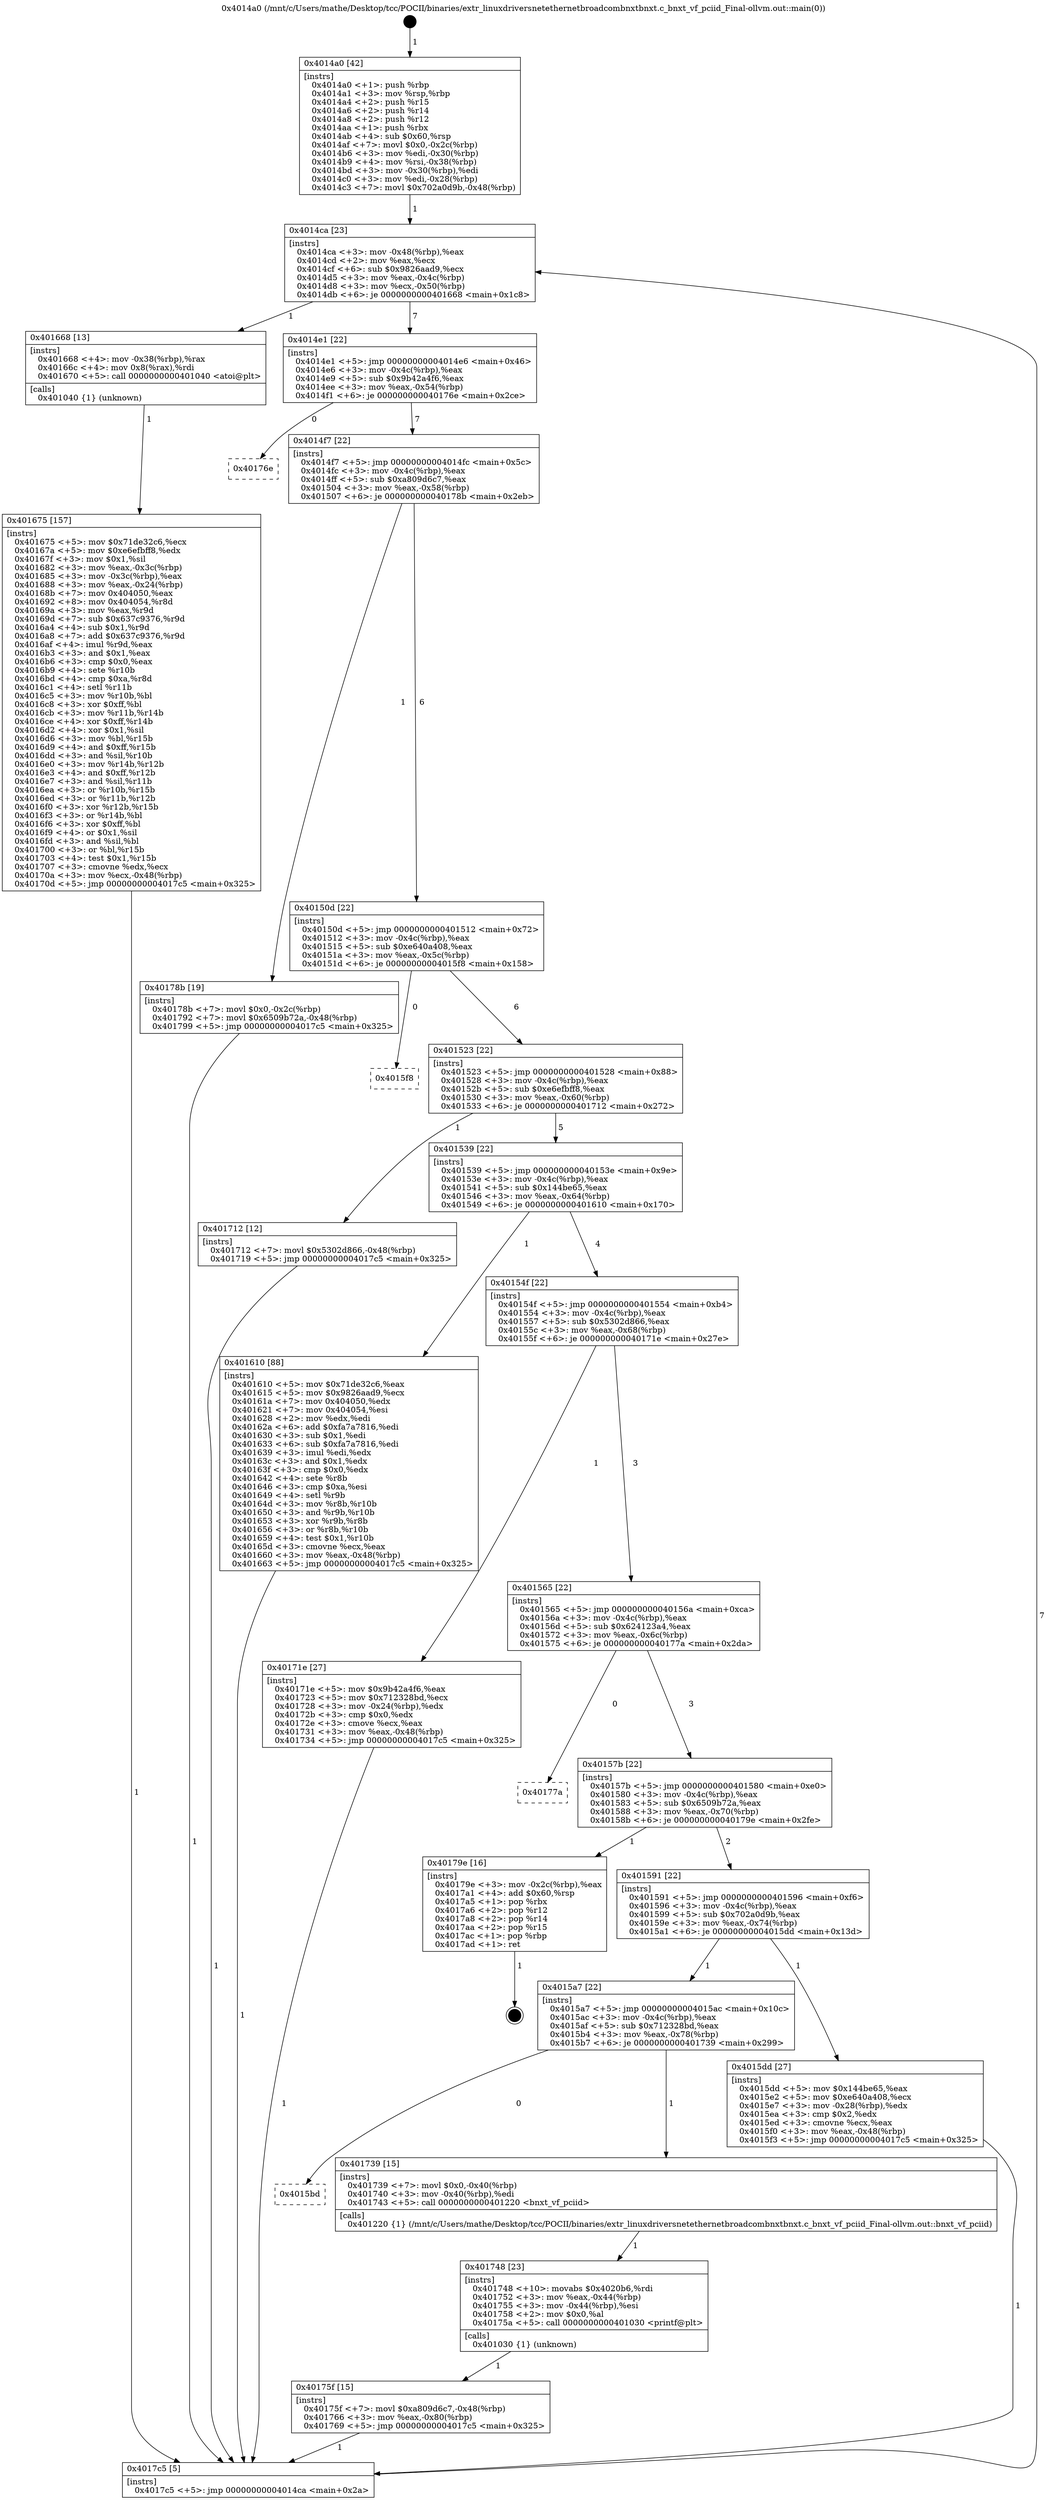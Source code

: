 digraph "0x4014a0" {
  label = "0x4014a0 (/mnt/c/Users/mathe/Desktop/tcc/POCII/binaries/extr_linuxdriversnetethernetbroadcombnxtbnxt.c_bnxt_vf_pciid_Final-ollvm.out::main(0))"
  labelloc = "t"
  node[shape=record]

  Entry [label="",width=0.3,height=0.3,shape=circle,fillcolor=black,style=filled]
  "0x4014ca" [label="{
     0x4014ca [23]\l
     | [instrs]\l
     &nbsp;&nbsp;0x4014ca \<+3\>: mov -0x48(%rbp),%eax\l
     &nbsp;&nbsp;0x4014cd \<+2\>: mov %eax,%ecx\l
     &nbsp;&nbsp;0x4014cf \<+6\>: sub $0x9826aad9,%ecx\l
     &nbsp;&nbsp;0x4014d5 \<+3\>: mov %eax,-0x4c(%rbp)\l
     &nbsp;&nbsp;0x4014d8 \<+3\>: mov %ecx,-0x50(%rbp)\l
     &nbsp;&nbsp;0x4014db \<+6\>: je 0000000000401668 \<main+0x1c8\>\l
  }"]
  "0x401668" [label="{
     0x401668 [13]\l
     | [instrs]\l
     &nbsp;&nbsp;0x401668 \<+4\>: mov -0x38(%rbp),%rax\l
     &nbsp;&nbsp;0x40166c \<+4\>: mov 0x8(%rax),%rdi\l
     &nbsp;&nbsp;0x401670 \<+5\>: call 0000000000401040 \<atoi@plt\>\l
     | [calls]\l
     &nbsp;&nbsp;0x401040 \{1\} (unknown)\l
  }"]
  "0x4014e1" [label="{
     0x4014e1 [22]\l
     | [instrs]\l
     &nbsp;&nbsp;0x4014e1 \<+5\>: jmp 00000000004014e6 \<main+0x46\>\l
     &nbsp;&nbsp;0x4014e6 \<+3\>: mov -0x4c(%rbp),%eax\l
     &nbsp;&nbsp;0x4014e9 \<+5\>: sub $0x9b42a4f6,%eax\l
     &nbsp;&nbsp;0x4014ee \<+3\>: mov %eax,-0x54(%rbp)\l
     &nbsp;&nbsp;0x4014f1 \<+6\>: je 000000000040176e \<main+0x2ce\>\l
  }"]
  Exit [label="",width=0.3,height=0.3,shape=circle,fillcolor=black,style=filled,peripheries=2]
  "0x40176e" [label="{
     0x40176e\l
  }", style=dashed]
  "0x4014f7" [label="{
     0x4014f7 [22]\l
     | [instrs]\l
     &nbsp;&nbsp;0x4014f7 \<+5\>: jmp 00000000004014fc \<main+0x5c\>\l
     &nbsp;&nbsp;0x4014fc \<+3\>: mov -0x4c(%rbp),%eax\l
     &nbsp;&nbsp;0x4014ff \<+5\>: sub $0xa809d6c7,%eax\l
     &nbsp;&nbsp;0x401504 \<+3\>: mov %eax,-0x58(%rbp)\l
     &nbsp;&nbsp;0x401507 \<+6\>: je 000000000040178b \<main+0x2eb\>\l
  }"]
  "0x40175f" [label="{
     0x40175f [15]\l
     | [instrs]\l
     &nbsp;&nbsp;0x40175f \<+7\>: movl $0xa809d6c7,-0x48(%rbp)\l
     &nbsp;&nbsp;0x401766 \<+3\>: mov %eax,-0x80(%rbp)\l
     &nbsp;&nbsp;0x401769 \<+5\>: jmp 00000000004017c5 \<main+0x325\>\l
  }"]
  "0x40178b" [label="{
     0x40178b [19]\l
     | [instrs]\l
     &nbsp;&nbsp;0x40178b \<+7\>: movl $0x0,-0x2c(%rbp)\l
     &nbsp;&nbsp;0x401792 \<+7\>: movl $0x6509b72a,-0x48(%rbp)\l
     &nbsp;&nbsp;0x401799 \<+5\>: jmp 00000000004017c5 \<main+0x325\>\l
  }"]
  "0x40150d" [label="{
     0x40150d [22]\l
     | [instrs]\l
     &nbsp;&nbsp;0x40150d \<+5\>: jmp 0000000000401512 \<main+0x72\>\l
     &nbsp;&nbsp;0x401512 \<+3\>: mov -0x4c(%rbp),%eax\l
     &nbsp;&nbsp;0x401515 \<+5\>: sub $0xe640a408,%eax\l
     &nbsp;&nbsp;0x40151a \<+3\>: mov %eax,-0x5c(%rbp)\l
     &nbsp;&nbsp;0x40151d \<+6\>: je 00000000004015f8 \<main+0x158\>\l
  }"]
  "0x401748" [label="{
     0x401748 [23]\l
     | [instrs]\l
     &nbsp;&nbsp;0x401748 \<+10\>: movabs $0x4020b6,%rdi\l
     &nbsp;&nbsp;0x401752 \<+3\>: mov %eax,-0x44(%rbp)\l
     &nbsp;&nbsp;0x401755 \<+3\>: mov -0x44(%rbp),%esi\l
     &nbsp;&nbsp;0x401758 \<+2\>: mov $0x0,%al\l
     &nbsp;&nbsp;0x40175a \<+5\>: call 0000000000401030 \<printf@plt\>\l
     | [calls]\l
     &nbsp;&nbsp;0x401030 \{1\} (unknown)\l
  }"]
  "0x4015f8" [label="{
     0x4015f8\l
  }", style=dashed]
  "0x401523" [label="{
     0x401523 [22]\l
     | [instrs]\l
     &nbsp;&nbsp;0x401523 \<+5\>: jmp 0000000000401528 \<main+0x88\>\l
     &nbsp;&nbsp;0x401528 \<+3\>: mov -0x4c(%rbp),%eax\l
     &nbsp;&nbsp;0x40152b \<+5\>: sub $0xe6efbff8,%eax\l
     &nbsp;&nbsp;0x401530 \<+3\>: mov %eax,-0x60(%rbp)\l
     &nbsp;&nbsp;0x401533 \<+6\>: je 0000000000401712 \<main+0x272\>\l
  }"]
  "0x4015bd" [label="{
     0x4015bd\l
  }", style=dashed]
  "0x401712" [label="{
     0x401712 [12]\l
     | [instrs]\l
     &nbsp;&nbsp;0x401712 \<+7\>: movl $0x5302d866,-0x48(%rbp)\l
     &nbsp;&nbsp;0x401719 \<+5\>: jmp 00000000004017c5 \<main+0x325\>\l
  }"]
  "0x401539" [label="{
     0x401539 [22]\l
     | [instrs]\l
     &nbsp;&nbsp;0x401539 \<+5\>: jmp 000000000040153e \<main+0x9e\>\l
     &nbsp;&nbsp;0x40153e \<+3\>: mov -0x4c(%rbp),%eax\l
     &nbsp;&nbsp;0x401541 \<+5\>: sub $0x144be65,%eax\l
     &nbsp;&nbsp;0x401546 \<+3\>: mov %eax,-0x64(%rbp)\l
     &nbsp;&nbsp;0x401549 \<+6\>: je 0000000000401610 \<main+0x170\>\l
  }"]
  "0x401739" [label="{
     0x401739 [15]\l
     | [instrs]\l
     &nbsp;&nbsp;0x401739 \<+7\>: movl $0x0,-0x40(%rbp)\l
     &nbsp;&nbsp;0x401740 \<+3\>: mov -0x40(%rbp),%edi\l
     &nbsp;&nbsp;0x401743 \<+5\>: call 0000000000401220 \<bnxt_vf_pciid\>\l
     | [calls]\l
     &nbsp;&nbsp;0x401220 \{1\} (/mnt/c/Users/mathe/Desktop/tcc/POCII/binaries/extr_linuxdriversnetethernetbroadcombnxtbnxt.c_bnxt_vf_pciid_Final-ollvm.out::bnxt_vf_pciid)\l
  }"]
  "0x401610" [label="{
     0x401610 [88]\l
     | [instrs]\l
     &nbsp;&nbsp;0x401610 \<+5\>: mov $0x71de32c6,%eax\l
     &nbsp;&nbsp;0x401615 \<+5\>: mov $0x9826aad9,%ecx\l
     &nbsp;&nbsp;0x40161a \<+7\>: mov 0x404050,%edx\l
     &nbsp;&nbsp;0x401621 \<+7\>: mov 0x404054,%esi\l
     &nbsp;&nbsp;0x401628 \<+2\>: mov %edx,%edi\l
     &nbsp;&nbsp;0x40162a \<+6\>: add $0xfa7a7816,%edi\l
     &nbsp;&nbsp;0x401630 \<+3\>: sub $0x1,%edi\l
     &nbsp;&nbsp;0x401633 \<+6\>: sub $0xfa7a7816,%edi\l
     &nbsp;&nbsp;0x401639 \<+3\>: imul %edi,%edx\l
     &nbsp;&nbsp;0x40163c \<+3\>: and $0x1,%edx\l
     &nbsp;&nbsp;0x40163f \<+3\>: cmp $0x0,%edx\l
     &nbsp;&nbsp;0x401642 \<+4\>: sete %r8b\l
     &nbsp;&nbsp;0x401646 \<+3\>: cmp $0xa,%esi\l
     &nbsp;&nbsp;0x401649 \<+4\>: setl %r9b\l
     &nbsp;&nbsp;0x40164d \<+3\>: mov %r8b,%r10b\l
     &nbsp;&nbsp;0x401650 \<+3\>: and %r9b,%r10b\l
     &nbsp;&nbsp;0x401653 \<+3\>: xor %r9b,%r8b\l
     &nbsp;&nbsp;0x401656 \<+3\>: or %r8b,%r10b\l
     &nbsp;&nbsp;0x401659 \<+4\>: test $0x1,%r10b\l
     &nbsp;&nbsp;0x40165d \<+3\>: cmovne %ecx,%eax\l
     &nbsp;&nbsp;0x401660 \<+3\>: mov %eax,-0x48(%rbp)\l
     &nbsp;&nbsp;0x401663 \<+5\>: jmp 00000000004017c5 \<main+0x325\>\l
  }"]
  "0x40154f" [label="{
     0x40154f [22]\l
     | [instrs]\l
     &nbsp;&nbsp;0x40154f \<+5\>: jmp 0000000000401554 \<main+0xb4\>\l
     &nbsp;&nbsp;0x401554 \<+3\>: mov -0x4c(%rbp),%eax\l
     &nbsp;&nbsp;0x401557 \<+5\>: sub $0x5302d866,%eax\l
     &nbsp;&nbsp;0x40155c \<+3\>: mov %eax,-0x68(%rbp)\l
     &nbsp;&nbsp;0x40155f \<+6\>: je 000000000040171e \<main+0x27e\>\l
  }"]
  "0x401675" [label="{
     0x401675 [157]\l
     | [instrs]\l
     &nbsp;&nbsp;0x401675 \<+5\>: mov $0x71de32c6,%ecx\l
     &nbsp;&nbsp;0x40167a \<+5\>: mov $0xe6efbff8,%edx\l
     &nbsp;&nbsp;0x40167f \<+3\>: mov $0x1,%sil\l
     &nbsp;&nbsp;0x401682 \<+3\>: mov %eax,-0x3c(%rbp)\l
     &nbsp;&nbsp;0x401685 \<+3\>: mov -0x3c(%rbp),%eax\l
     &nbsp;&nbsp;0x401688 \<+3\>: mov %eax,-0x24(%rbp)\l
     &nbsp;&nbsp;0x40168b \<+7\>: mov 0x404050,%eax\l
     &nbsp;&nbsp;0x401692 \<+8\>: mov 0x404054,%r8d\l
     &nbsp;&nbsp;0x40169a \<+3\>: mov %eax,%r9d\l
     &nbsp;&nbsp;0x40169d \<+7\>: sub $0x637c9376,%r9d\l
     &nbsp;&nbsp;0x4016a4 \<+4\>: sub $0x1,%r9d\l
     &nbsp;&nbsp;0x4016a8 \<+7\>: add $0x637c9376,%r9d\l
     &nbsp;&nbsp;0x4016af \<+4\>: imul %r9d,%eax\l
     &nbsp;&nbsp;0x4016b3 \<+3\>: and $0x1,%eax\l
     &nbsp;&nbsp;0x4016b6 \<+3\>: cmp $0x0,%eax\l
     &nbsp;&nbsp;0x4016b9 \<+4\>: sete %r10b\l
     &nbsp;&nbsp;0x4016bd \<+4\>: cmp $0xa,%r8d\l
     &nbsp;&nbsp;0x4016c1 \<+4\>: setl %r11b\l
     &nbsp;&nbsp;0x4016c5 \<+3\>: mov %r10b,%bl\l
     &nbsp;&nbsp;0x4016c8 \<+3\>: xor $0xff,%bl\l
     &nbsp;&nbsp;0x4016cb \<+3\>: mov %r11b,%r14b\l
     &nbsp;&nbsp;0x4016ce \<+4\>: xor $0xff,%r14b\l
     &nbsp;&nbsp;0x4016d2 \<+4\>: xor $0x1,%sil\l
     &nbsp;&nbsp;0x4016d6 \<+3\>: mov %bl,%r15b\l
     &nbsp;&nbsp;0x4016d9 \<+4\>: and $0xff,%r15b\l
     &nbsp;&nbsp;0x4016dd \<+3\>: and %sil,%r10b\l
     &nbsp;&nbsp;0x4016e0 \<+3\>: mov %r14b,%r12b\l
     &nbsp;&nbsp;0x4016e3 \<+4\>: and $0xff,%r12b\l
     &nbsp;&nbsp;0x4016e7 \<+3\>: and %sil,%r11b\l
     &nbsp;&nbsp;0x4016ea \<+3\>: or %r10b,%r15b\l
     &nbsp;&nbsp;0x4016ed \<+3\>: or %r11b,%r12b\l
     &nbsp;&nbsp;0x4016f0 \<+3\>: xor %r12b,%r15b\l
     &nbsp;&nbsp;0x4016f3 \<+3\>: or %r14b,%bl\l
     &nbsp;&nbsp;0x4016f6 \<+3\>: xor $0xff,%bl\l
     &nbsp;&nbsp;0x4016f9 \<+4\>: or $0x1,%sil\l
     &nbsp;&nbsp;0x4016fd \<+3\>: and %sil,%bl\l
     &nbsp;&nbsp;0x401700 \<+3\>: or %bl,%r15b\l
     &nbsp;&nbsp;0x401703 \<+4\>: test $0x1,%r15b\l
     &nbsp;&nbsp;0x401707 \<+3\>: cmovne %edx,%ecx\l
     &nbsp;&nbsp;0x40170a \<+3\>: mov %ecx,-0x48(%rbp)\l
     &nbsp;&nbsp;0x40170d \<+5\>: jmp 00000000004017c5 \<main+0x325\>\l
  }"]
  "0x40171e" [label="{
     0x40171e [27]\l
     | [instrs]\l
     &nbsp;&nbsp;0x40171e \<+5\>: mov $0x9b42a4f6,%eax\l
     &nbsp;&nbsp;0x401723 \<+5\>: mov $0x712328bd,%ecx\l
     &nbsp;&nbsp;0x401728 \<+3\>: mov -0x24(%rbp),%edx\l
     &nbsp;&nbsp;0x40172b \<+3\>: cmp $0x0,%edx\l
     &nbsp;&nbsp;0x40172e \<+3\>: cmove %ecx,%eax\l
     &nbsp;&nbsp;0x401731 \<+3\>: mov %eax,-0x48(%rbp)\l
     &nbsp;&nbsp;0x401734 \<+5\>: jmp 00000000004017c5 \<main+0x325\>\l
  }"]
  "0x401565" [label="{
     0x401565 [22]\l
     | [instrs]\l
     &nbsp;&nbsp;0x401565 \<+5\>: jmp 000000000040156a \<main+0xca\>\l
     &nbsp;&nbsp;0x40156a \<+3\>: mov -0x4c(%rbp),%eax\l
     &nbsp;&nbsp;0x40156d \<+5\>: sub $0x624123a4,%eax\l
     &nbsp;&nbsp;0x401572 \<+3\>: mov %eax,-0x6c(%rbp)\l
     &nbsp;&nbsp;0x401575 \<+6\>: je 000000000040177a \<main+0x2da\>\l
  }"]
  "0x4014a0" [label="{
     0x4014a0 [42]\l
     | [instrs]\l
     &nbsp;&nbsp;0x4014a0 \<+1\>: push %rbp\l
     &nbsp;&nbsp;0x4014a1 \<+3\>: mov %rsp,%rbp\l
     &nbsp;&nbsp;0x4014a4 \<+2\>: push %r15\l
     &nbsp;&nbsp;0x4014a6 \<+2\>: push %r14\l
     &nbsp;&nbsp;0x4014a8 \<+2\>: push %r12\l
     &nbsp;&nbsp;0x4014aa \<+1\>: push %rbx\l
     &nbsp;&nbsp;0x4014ab \<+4\>: sub $0x60,%rsp\l
     &nbsp;&nbsp;0x4014af \<+7\>: movl $0x0,-0x2c(%rbp)\l
     &nbsp;&nbsp;0x4014b6 \<+3\>: mov %edi,-0x30(%rbp)\l
     &nbsp;&nbsp;0x4014b9 \<+4\>: mov %rsi,-0x38(%rbp)\l
     &nbsp;&nbsp;0x4014bd \<+3\>: mov -0x30(%rbp),%edi\l
     &nbsp;&nbsp;0x4014c0 \<+3\>: mov %edi,-0x28(%rbp)\l
     &nbsp;&nbsp;0x4014c3 \<+7\>: movl $0x702a0d9b,-0x48(%rbp)\l
  }"]
  "0x40177a" [label="{
     0x40177a\l
  }", style=dashed]
  "0x40157b" [label="{
     0x40157b [22]\l
     | [instrs]\l
     &nbsp;&nbsp;0x40157b \<+5\>: jmp 0000000000401580 \<main+0xe0\>\l
     &nbsp;&nbsp;0x401580 \<+3\>: mov -0x4c(%rbp),%eax\l
     &nbsp;&nbsp;0x401583 \<+5\>: sub $0x6509b72a,%eax\l
     &nbsp;&nbsp;0x401588 \<+3\>: mov %eax,-0x70(%rbp)\l
     &nbsp;&nbsp;0x40158b \<+6\>: je 000000000040179e \<main+0x2fe\>\l
  }"]
  "0x4017c5" [label="{
     0x4017c5 [5]\l
     | [instrs]\l
     &nbsp;&nbsp;0x4017c5 \<+5\>: jmp 00000000004014ca \<main+0x2a\>\l
  }"]
  "0x40179e" [label="{
     0x40179e [16]\l
     | [instrs]\l
     &nbsp;&nbsp;0x40179e \<+3\>: mov -0x2c(%rbp),%eax\l
     &nbsp;&nbsp;0x4017a1 \<+4\>: add $0x60,%rsp\l
     &nbsp;&nbsp;0x4017a5 \<+1\>: pop %rbx\l
     &nbsp;&nbsp;0x4017a6 \<+2\>: pop %r12\l
     &nbsp;&nbsp;0x4017a8 \<+2\>: pop %r14\l
     &nbsp;&nbsp;0x4017aa \<+2\>: pop %r15\l
     &nbsp;&nbsp;0x4017ac \<+1\>: pop %rbp\l
     &nbsp;&nbsp;0x4017ad \<+1\>: ret\l
  }"]
  "0x401591" [label="{
     0x401591 [22]\l
     | [instrs]\l
     &nbsp;&nbsp;0x401591 \<+5\>: jmp 0000000000401596 \<main+0xf6\>\l
     &nbsp;&nbsp;0x401596 \<+3\>: mov -0x4c(%rbp),%eax\l
     &nbsp;&nbsp;0x401599 \<+5\>: sub $0x702a0d9b,%eax\l
     &nbsp;&nbsp;0x40159e \<+3\>: mov %eax,-0x74(%rbp)\l
     &nbsp;&nbsp;0x4015a1 \<+6\>: je 00000000004015dd \<main+0x13d\>\l
  }"]
  "0x4015a7" [label="{
     0x4015a7 [22]\l
     | [instrs]\l
     &nbsp;&nbsp;0x4015a7 \<+5\>: jmp 00000000004015ac \<main+0x10c\>\l
     &nbsp;&nbsp;0x4015ac \<+3\>: mov -0x4c(%rbp),%eax\l
     &nbsp;&nbsp;0x4015af \<+5\>: sub $0x712328bd,%eax\l
     &nbsp;&nbsp;0x4015b4 \<+3\>: mov %eax,-0x78(%rbp)\l
     &nbsp;&nbsp;0x4015b7 \<+6\>: je 0000000000401739 \<main+0x299\>\l
  }"]
  "0x4015dd" [label="{
     0x4015dd [27]\l
     | [instrs]\l
     &nbsp;&nbsp;0x4015dd \<+5\>: mov $0x144be65,%eax\l
     &nbsp;&nbsp;0x4015e2 \<+5\>: mov $0xe640a408,%ecx\l
     &nbsp;&nbsp;0x4015e7 \<+3\>: mov -0x28(%rbp),%edx\l
     &nbsp;&nbsp;0x4015ea \<+3\>: cmp $0x2,%edx\l
     &nbsp;&nbsp;0x4015ed \<+3\>: cmovne %ecx,%eax\l
     &nbsp;&nbsp;0x4015f0 \<+3\>: mov %eax,-0x48(%rbp)\l
     &nbsp;&nbsp;0x4015f3 \<+5\>: jmp 00000000004017c5 \<main+0x325\>\l
  }"]
  Entry -> "0x4014a0" [label=" 1"]
  "0x4014ca" -> "0x401668" [label=" 1"]
  "0x4014ca" -> "0x4014e1" [label=" 7"]
  "0x40179e" -> Exit [label=" 1"]
  "0x4014e1" -> "0x40176e" [label=" 0"]
  "0x4014e1" -> "0x4014f7" [label=" 7"]
  "0x40178b" -> "0x4017c5" [label=" 1"]
  "0x4014f7" -> "0x40178b" [label=" 1"]
  "0x4014f7" -> "0x40150d" [label=" 6"]
  "0x40175f" -> "0x4017c5" [label=" 1"]
  "0x40150d" -> "0x4015f8" [label=" 0"]
  "0x40150d" -> "0x401523" [label=" 6"]
  "0x401748" -> "0x40175f" [label=" 1"]
  "0x401523" -> "0x401712" [label=" 1"]
  "0x401523" -> "0x401539" [label=" 5"]
  "0x401739" -> "0x401748" [label=" 1"]
  "0x401539" -> "0x401610" [label=" 1"]
  "0x401539" -> "0x40154f" [label=" 4"]
  "0x4015a7" -> "0x4015bd" [label=" 0"]
  "0x40154f" -> "0x40171e" [label=" 1"]
  "0x40154f" -> "0x401565" [label=" 3"]
  "0x4015a7" -> "0x401739" [label=" 1"]
  "0x401565" -> "0x40177a" [label=" 0"]
  "0x401565" -> "0x40157b" [label=" 3"]
  "0x40171e" -> "0x4017c5" [label=" 1"]
  "0x40157b" -> "0x40179e" [label=" 1"]
  "0x40157b" -> "0x401591" [label=" 2"]
  "0x401712" -> "0x4017c5" [label=" 1"]
  "0x401591" -> "0x4015dd" [label=" 1"]
  "0x401591" -> "0x4015a7" [label=" 1"]
  "0x4015dd" -> "0x4017c5" [label=" 1"]
  "0x4014a0" -> "0x4014ca" [label=" 1"]
  "0x4017c5" -> "0x4014ca" [label=" 7"]
  "0x401610" -> "0x4017c5" [label=" 1"]
  "0x401668" -> "0x401675" [label=" 1"]
  "0x401675" -> "0x4017c5" [label=" 1"]
}
